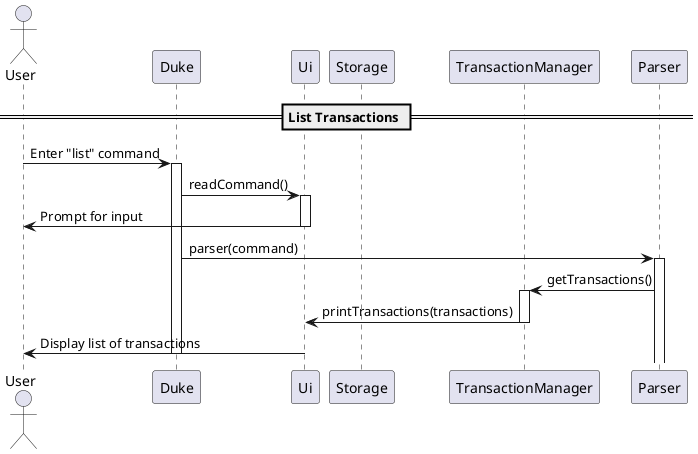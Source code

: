 @startuml

actor User
participant Duke
participant Ui
participant Storage
participant TransactionManager
participant Parser

== List Transactions ==
User -> Duke : Enter "list" command
activate Duke
Duke -> Ui : readCommand()
activate Ui
Ui -> User : Prompt for input
deactivate Ui
Duke -> Parser : parser(command)
activate Parser
Parser -> TransactionManager : getTransactions()
activate TransactionManager
TransactionManager -> Ui : printTransactions(transactions)
deactivate TransactionManager
Ui -> User : Display list of transactions
deactivate Ui
deactivate Duke

@enduml
